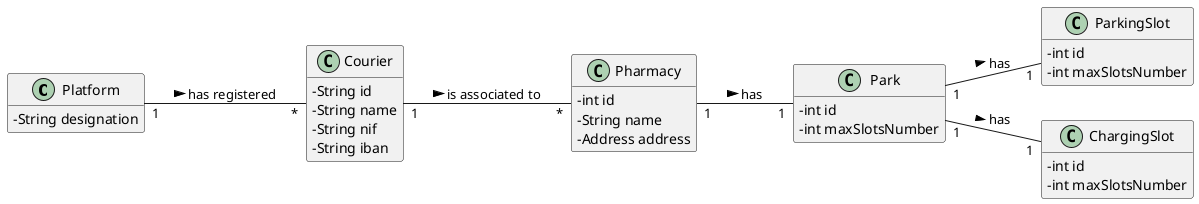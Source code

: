 @startuml
skinparam classAttributeIconSize 0
hide methods
left to right direction

class Platform {
-   String designation
}

class Pharmacy{
-int id
-String name
-Address address
}

class Park{
-int id
-int maxSlotsNumber
}

class ParkingSlot{
-int id
-int maxSlotsNumber
}

class ChargingSlot{
-int id
-int maxSlotsNumber
}

class Courier {
      -String id
      -String name
      -String nif
      -String iban
}

Platform "1" -- "*" Courier : has registered >
Courier "1" -- "*" Pharmacy : is associated to >
Pharmacy "1" -- "1" Park : has >
Park "1" -- "1" ParkingSlot : has >
Park "1" -- "1" ChargingSlot : has >
@enduml